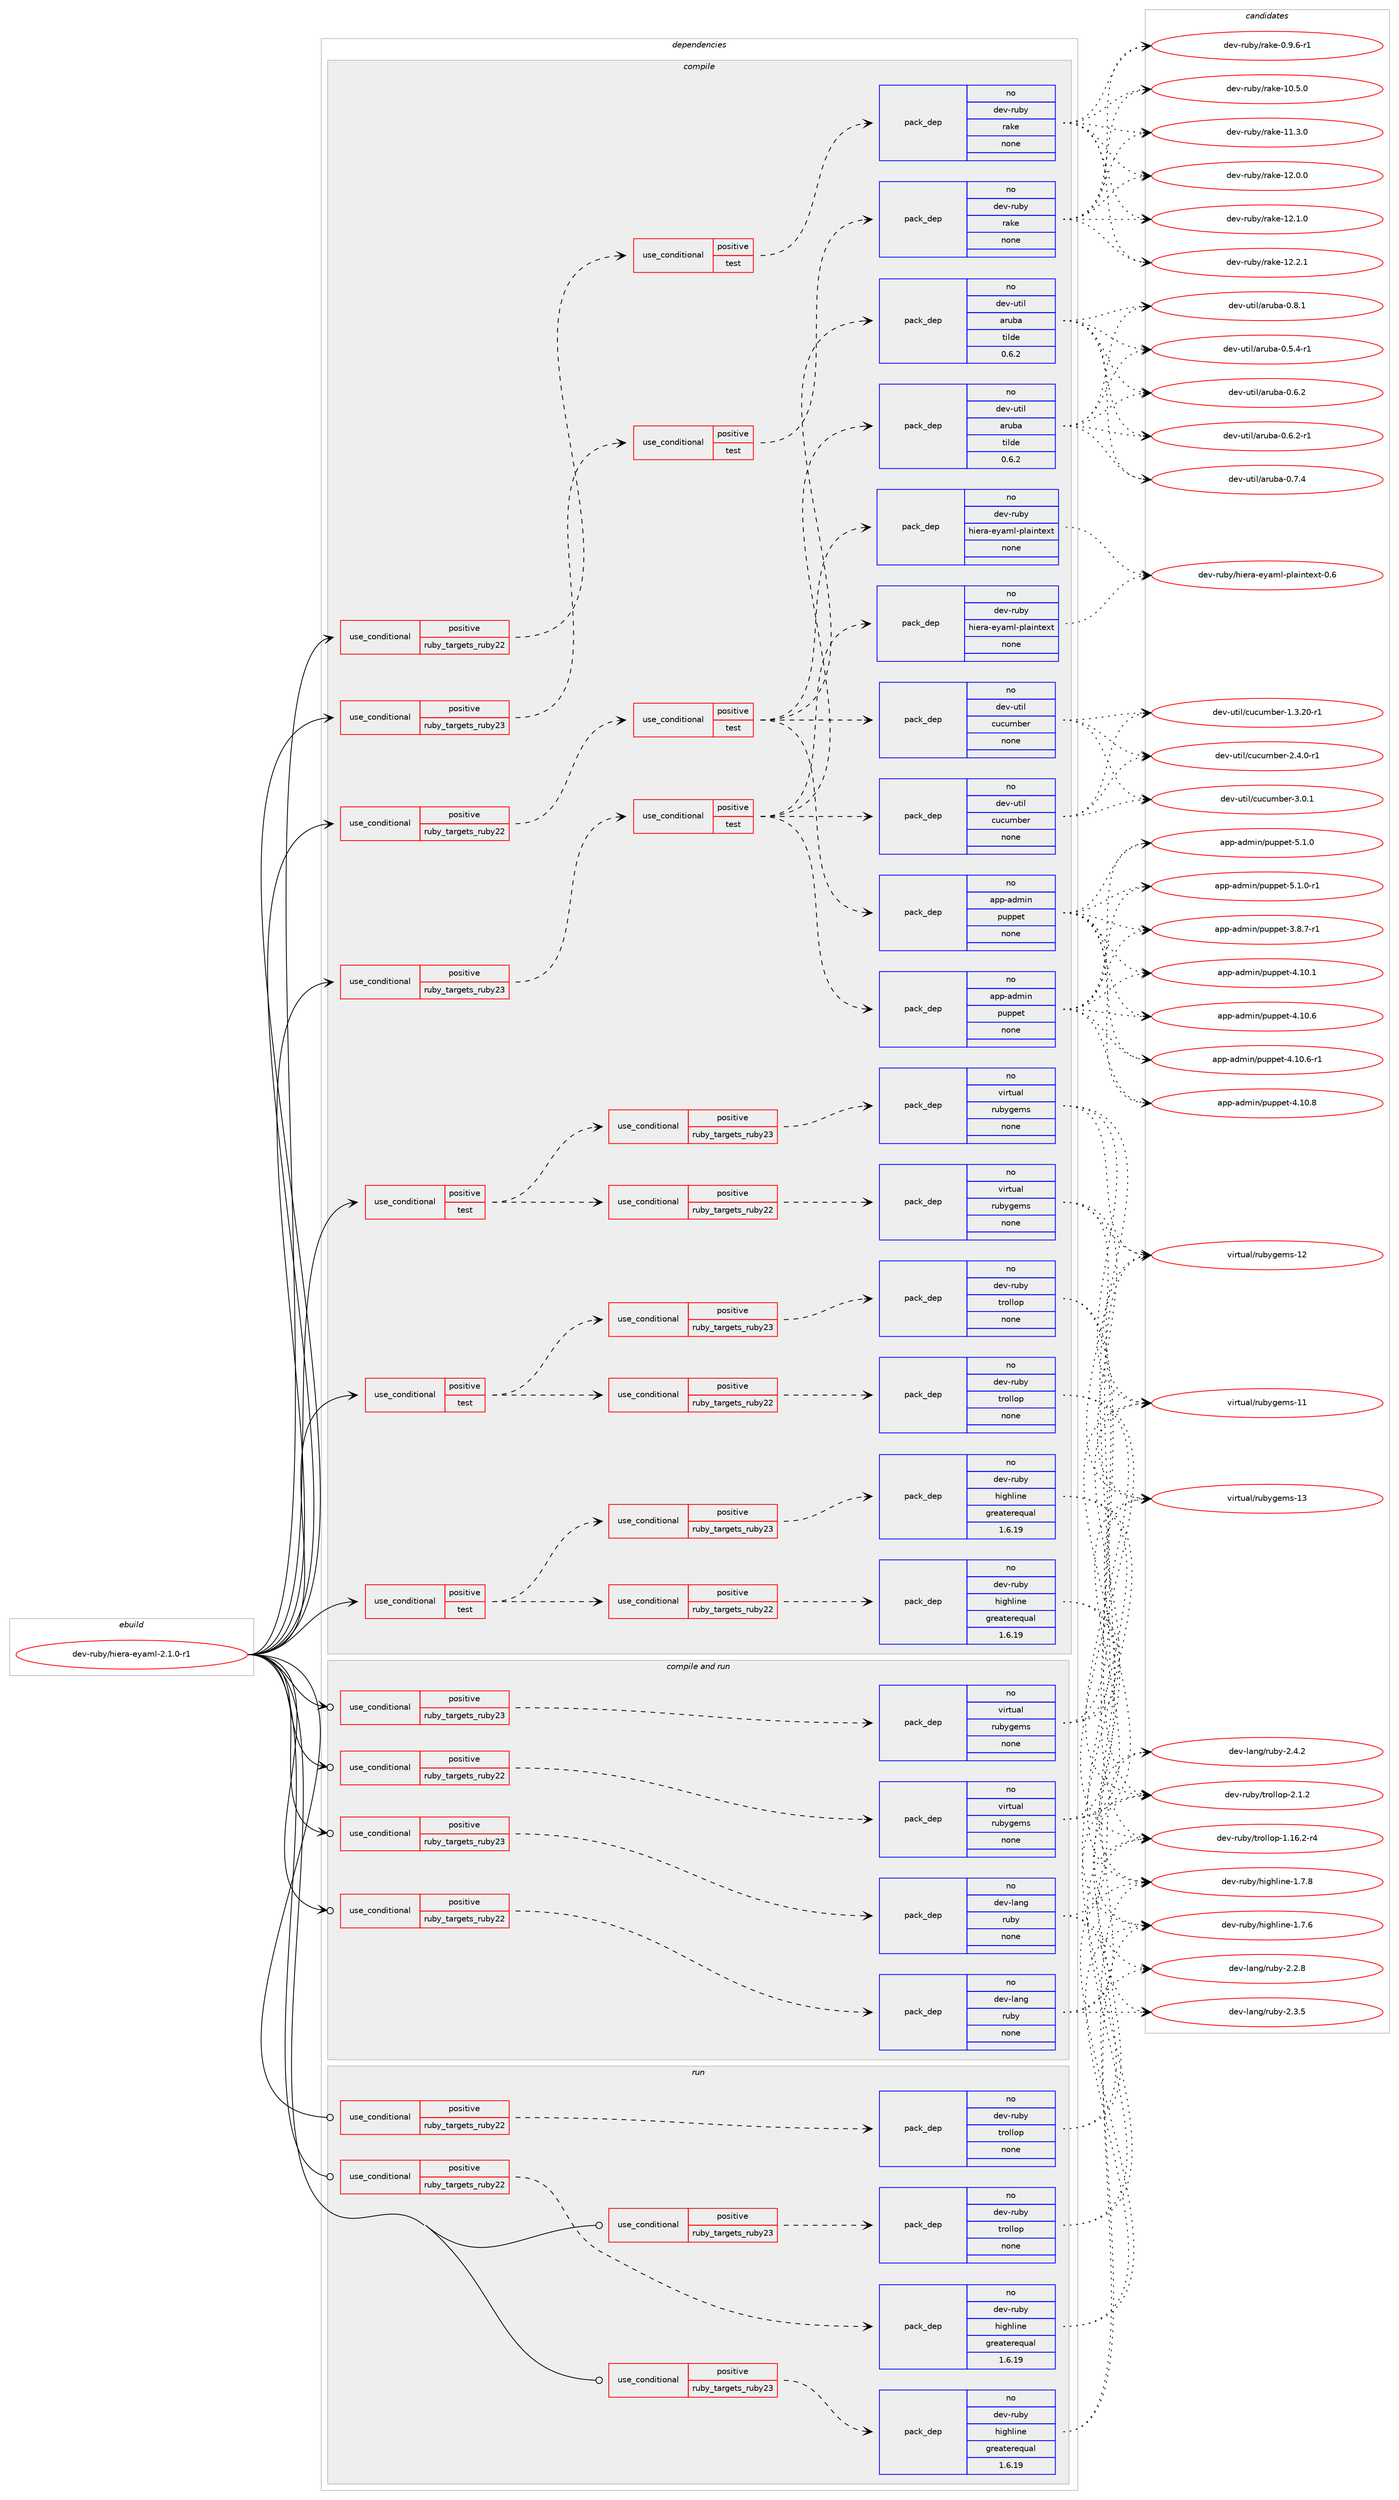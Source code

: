 digraph prolog {

# *************
# Graph options
# *************

newrank=true;
concentrate=true;
compound=true;
graph [rankdir=LR,fontname=Helvetica,fontsize=10,ranksep=1.5];#, ranksep=2.5, nodesep=0.2];
edge  [arrowhead=vee];
node  [fontname=Helvetica,fontsize=10];

# **********
# The ebuild
# **********

subgraph cluster_leftcol {
color=gray;
rank=same;
label=<<i>ebuild</i>>;
id [label="dev-ruby/hiera-eyaml-2.1.0-r1", color=red, width=4, href="../dev-ruby/hiera-eyaml-2.1.0-r1.svg"];
}

# ****************
# The dependencies
# ****************

subgraph cluster_midcol {
color=gray;
label=<<i>dependencies</i>>;
subgraph cluster_compile {
fillcolor="#eeeeee";
style=filled;
label=<<i>compile</i>>;
subgraph cond58581 {
dependency241666 [label=<<TABLE BORDER="0" CELLBORDER="1" CELLSPACING="0" CELLPADDING="4"><TR><TD ROWSPAN="3" CELLPADDING="10">use_conditional</TD></TR><TR><TD>positive</TD></TR><TR><TD>ruby_targets_ruby22</TD></TR></TABLE>>, shape=none, color=red];
subgraph cond58582 {
dependency241667 [label=<<TABLE BORDER="0" CELLBORDER="1" CELLSPACING="0" CELLPADDING="4"><TR><TD ROWSPAN="3" CELLPADDING="10">use_conditional</TD></TR><TR><TD>positive</TD></TR><TR><TD>test</TD></TR></TABLE>>, shape=none, color=red];
subgraph pack179008 {
dependency241668 [label=<<TABLE BORDER="0" CELLBORDER="1" CELLSPACING="0" CELLPADDING="4" WIDTH="220"><TR><TD ROWSPAN="6" CELLPADDING="30">pack_dep</TD></TR><TR><TD WIDTH="110">no</TD></TR><TR><TD>dev-ruby</TD></TR><TR><TD>rake</TD></TR><TR><TD>none</TD></TR><TR><TD></TD></TR></TABLE>>, shape=none, color=blue];
}
dependency241667:e -> dependency241668:w [weight=20,style="dashed",arrowhead="vee"];
}
dependency241666:e -> dependency241667:w [weight=20,style="dashed",arrowhead="vee"];
}
id:e -> dependency241666:w [weight=20,style="solid",arrowhead="vee"];
subgraph cond58583 {
dependency241669 [label=<<TABLE BORDER="0" CELLBORDER="1" CELLSPACING="0" CELLPADDING="4"><TR><TD ROWSPAN="3" CELLPADDING="10">use_conditional</TD></TR><TR><TD>positive</TD></TR><TR><TD>ruby_targets_ruby22</TD></TR></TABLE>>, shape=none, color=red];
subgraph cond58584 {
dependency241670 [label=<<TABLE BORDER="0" CELLBORDER="1" CELLSPACING="0" CELLPADDING="4"><TR><TD ROWSPAN="3" CELLPADDING="10">use_conditional</TD></TR><TR><TD>positive</TD></TR><TR><TD>test</TD></TR></TABLE>>, shape=none, color=red];
subgraph pack179009 {
dependency241671 [label=<<TABLE BORDER="0" CELLBORDER="1" CELLSPACING="0" CELLPADDING="4" WIDTH="220"><TR><TD ROWSPAN="6" CELLPADDING="30">pack_dep</TD></TR><TR><TD WIDTH="110">no</TD></TR><TR><TD>dev-util</TD></TR><TR><TD>cucumber</TD></TR><TR><TD>none</TD></TR><TR><TD></TD></TR></TABLE>>, shape=none, color=blue];
}
dependency241670:e -> dependency241671:w [weight=20,style="dashed",arrowhead="vee"];
subgraph pack179010 {
dependency241672 [label=<<TABLE BORDER="0" CELLBORDER="1" CELLSPACING="0" CELLPADDING="4" WIDTH="220"><TR><TD ROWSPAN="6" CELLPADDING="30">pack_dep</TD></TR><TR><TD WIDTH="110">no</TD></TR><TR><TD>dev-util</TD></TR><TR><TD>aruba</TD></TR><TR><TD>tilde</TD></TR><TR><TD>0.6.2</TD></TR></TABLE>>, shape=none, color=blue];
}
dependency241670:e -> dependency241672:w [weight=20,style="dashed",arrowhead="vee"];
subgraph pack179011 {
dependency241673 [label=<<TABLE BORDER="0" CELLBORDER="1" CELLSPACING="0" CELLPADDING="4" WIDTH="220"><TR><TD ROWSPAN="6" CELLPADDING="30">pack_dep</TD></TR><TR><TD WIDTH="110">no</TD></TR><TR><TD>app-admin</TD></TR><TR><TD>puppet</TD></TR><TR><TD>none</TD></TR><TR><TD></TD></TR></TABLE>>, shape=none, color=blue];
}
dependency241670:e -> dependency241673:w [weight=20,style="dashed",arrowhead="vee"];
subgraph pack179012 {
dependency241674 [label=<<TABLE BORDER="0" CELLBORDER="1" CELLSPACING="0" CELLPADDING="4" WIDTH="220"><TR><TD ROWSPAN="6" CELLPADDING="30">pack_dep</TD></TR><TR><TD WIDTH="110">no</TD></TR><TR><TD>dev-ruby</TD></TR><TR><TD>hiera-eyaml-plaintext</TD></TR><TR><TD>none</TD></TR><TR><TD></TD></TR></TABLE>>, shape=none, color=blue];
}
dependency241670:e -> dependency241674:w [weight=20,style="dashed",arrowhead="vee"];
}
dependency241669:e -> dependency241670:w [weight=20,style="dashed",arrowhead="vee"];
}
id:e -> dependency241669:w [weight=20,style="solid",arrowhead="vee"];
subgraph cond58585 {
dependency241675 [label=<<TABLE BORDER="0" CELLBORDER="1" CELLSPACING="0" CELLPADDING="4"><TR><TD ROWSPAN="3" CELLPADDING="10">use_conditional</TD></TR><TR><TD>positive</TD></TR><TR><TD>ruby_targets_ruby23</TD></TR></TABLE>>, shape=none, color=red];
subgraph cond58586 {
dependency241676 [label=<<TABLE BORDER="0" CELLBORDER="1" CELLSPACING="0" CELLPADDING="4"><TR><TD ROWSPAN="3" CELLPADDING="10">use_conditional</TD></TR><TR><TD>positive</TD></TR><TR><TD>test</TD></TR></TABLE>>, shape=none, color=red];
subgraph pack179013 {
dependency241677 [label=<<TABLE BORDER="0" CELLBORDER="1" CELLSPACING="0" CELLPADDING="4" WIDTH="220"><TR><TD ROWSPAN="6" CELLPADDING="30">pack_dep</TD></TR><TR><TD WIDTH="110">no</TD></TR><TR><TD>dev-ruby</TD></TR><TR><TD>rake</TD></TR><TR><TD>none</TD></TR><TR><TD></TD></TR></TABLE>>, shape=none, color=blue];
}
dependency241676:e -> dependency241677:w [weight=20,style="dashed",arrowhead="vee"];
}
dependency241675:e -> dependency241676:w [weight=20,style="dashed",arrowhead="vee"];
}
id:e -> dependency241675:w [weight=20,style="solid",arrowhead="vee"];
subgraph cond58587 {
dependency241678 [label=<<TABLE BORDER="0" CELLBORDER="1" CELLSPACING="0" CELLPADDING="4"><TR><TD ROWSPAN="3" CELLPADDING="10">use_conditional</TD></TR><TR><TD>positive</TD></TR><TR><TD>ruby_targets_ruby23</TD></TR></TABLE>>, shape=none, color=red];
subgraph cond58588 {
dependency241679 [label=<<TABLE BORDER="0" CELLBORDER="1" CELLSPACING="0" CELLPADDING="4"><TR><TD ROWSPAN="3" CELLPADDING="10">use_conditional</TD></TR><TR><TD>positive</TD></TR><TR><TD>test</TD></TR></TABLE>>, shape=none, color=red];
subgraph pack179014 {
dependency241680 [label=<<TABLE BORDER="0" CELLBORDER="1" CELLSPACING="0" CELLPADDING="4" WIDTH="220"><TR><TD ROWSPAN="6" CELLPADDING="30">pack_dep</TD></TR><TR><TD WIDTH="110">no</TD></TR><TR><TD>dev-util</TD></TR><TR><TD>cucumber</TD></TR><TR><TD>none</TD></TR><TR><TD></TD></TR></TABLE>>, shape=none, color=blue];
}
dependency241679:e -> dependency241680:w [weight=20,style="dashed",arrowhead="vee"];
subgraph pack179015 {
dependency241681 [label=<<TABLE BORDER="0" CELLBORDER="1" CELLSPACING="0" CELLPADDING="4" WIDTH="220"><TR><TD ROWSPAN="6" CELLPADDING="30">pack_dep</TD></TR><TR><TD WIDTH="110">no</TD></TR><TR><TD>dev-util</TD></TR><TR><TD>aruba</TD></TR><TR><TD>tilde</TD></TR><TR><TD>0.6.2</TD></TR></TABLE>>, shape=none, color=blue];
}
dependency241679:e -> dependency241681:w [weight=20,style="dashed",arrowhead="vee"];
subgraph pack179016 {
dependency241682 [label=<<TABLE BORDER="0" CELLBORDER="1" CELLSPACING="0" CELLPADDING="4" WIDTH="220"><TR><TD ROWSPAN="6" CELLPADDING="30">pack_dep</TD></TR><TR><TD WIDTH="110">no</TD></TR><TR><TD>app-admin</TD></TR><TR><TD>puppet</TD></TR><TR><TD>none</TD></TR><TR><TD></TD></TR></TABLE>>, shape=none, color=blue];
}
dependency241679:e -> dependency241682:w [weight=20,style="dashed",arrowhead="vee"];
subgraph pack179017 {
dependency241683 [label=<<TABLE BORDER="0" CELLBORDER="1" CELLSPACING="0" CELLPADDING="4" WIDTH="220"><TR><TD ROWSPAN="6" CELLPADDING="30">pack_dep</TD></TR><TR><TD WIDTH="110">no</TD></TR><TR><TD>dev-ruby</TD></TR><TR><TD>hiera-eyaml-plaintext</TD></TR><TR><TD>none</TD></TR><TR><TD></TD></TR></TABLE>>, shape=none, color=blue];
}
dependency241679:e -> dependency241683:w [weight=20,style="dashed",arrowhead="vee"];
}
dependency241678:e -> dependency241679:w [weight=20,style="dashed",arrowhead="vee"];
}
id:e -> dependency241678:w [weight=20,style="solid",arrowhead="vee"];
subgraph cond58589 {
dependency241684 [label=<<TABLE BORDER="0" CELLBORDER="1" CELLSPACING="0" CELLPADDING="4"><TR><TD ROWSPAN="3" CELLPADDING="10">use_conditional</TD></TR><TR><TD>positive</TD></TR><TR><TD>test</TD></TR></TABLE>>, shape=none, color=red];
subgraph cond58590 {
dependency241685 [label=<<TABLE BORDER="0" CELLBORDER="1" CELLSPACING="0" CELLPADDING="4"><TR><TD ROWSPAN="3" CELLPADDING="10">use_conditional</TD></TR><TR><TD>positive</TD></TR><TR><TD>ruby_targets_ruby22</TD></TR></TABLE>>, shape=none, color=red];
subgraph pack179018 {
dependency241686 [label=<<TABLE BORDER="0" CELLBORDER="1" CELLSPACING="0" CELLPADDING="4" WIDTH="220"><TR><TD ROWSPAN="6" CELLPADDING="30">pack_dep</TD></TR><TR><TD WIDTH="110">no</TD></TR><TR><TD>dev-ruby</TD></TR><TR><TD>highline</TD></TR><TR><TD>greaterequal</TD></TR><TR><TD>1.6.19</TD></TR></TABLE>>, shape=none, color=blue];
}
dependency241685:e -> dependency241686:w [weight=20,style="dashed",arrowhead="vee"];
}
dependency241684:e -> dependency241685:w [weight=20,style="dashed",arrowhead="vee"];
subgraph cond58591 {
dependency241687 [label=<<TABLE BORDER="0" CELLBORDER="1" CELLSPACING="0" CELLPADDING="4"><TR><TD ROWSPAN="3" CELLPADDING="10">use_conditional</TD></TR><TR><TD>positive</TD></TR><TR><TD>ruby_targets_ruby23</TD></TR></TABLE>>, shape=none, color=red];
subgraph pack179019 {
dependency241688 [label=<<TABLE BORDER="0" CELLBORDER="1" CELLSPACING="0" CELLPADDING="4" WIDTH="220"><TR><TD ROWSPAN="6" CELLPADDING="30">pack_dep</TD></TR><TR><TD WIDTH="110">no</TD></TR><TR><TD>dev-ruby</TD></TR><TR><TD>highline</TD></TR><TR><TD>greaterequal</TD></TR><TR><TD>1.6.19</TD></TR></TABLE>>, shape=none, color=blue];
}
dependency241687:e -> dependency241688:w [weight=20,style="dashed",arrowhead="vee"];
}
dependency241684:e -> dependency241687:w [weight=20,style="dashed",arrowhead="vee"];
}
id:e -> dependency241684:w [weight=20,style="solid",arrowhead="vee"];
subgraph cond58592 {
dependency241689 [label=<<TABLE BORDER="0" CELLBORDER="1" CELLSPACING="0" CELLPADDING="4"><TR><TD ROWSPAN="3" CELLPADDING="10">use_conditional</TD></TR><TR><TD>positive</TD></TR><TR><TD>test</TD></TR></TABLE>>, shape=none, color=red];
subgraph cond58593 {
dependency241690 [label=<<TABLE BORDER="0" CELLBORDER="1" CELLSPACING="0" CELLPADDING="4"><TR><TD ROWSPAN="3" CELLPADDING="10">use_conditional</TD></TR><TR><TD>positive</TD></TR><TR><TD>ruby_targets_ruby22</TD></TR></TABLE>>, shape=none, color=red];
subgraph pack179020 {
dependency241691 [label=<<TABLE BORDER="0" CELLBORDER="1" CELLSPACING="0" CELLPADDING="4" WIDTH="220"><TR><TD ROWSPAN="6" CELLPADDING="30">pack_dep</TD></TR><TR><TD WIDTH="110">no</TD></TR><TR><TD>dev-ruby</TD></TR><TR><TD>trollop</TD></TR><TR><TD>none</TD></TR><TR><TD></TD></TR></TABLE>>, shape=none, color=blue];
}
dependency241690:e -> dependency241691:w [weight=20,style="dashed",arrowhead="vee"];
}
dependency241689:e -> dependency241690:w [weight=20,style="dashed",arrowhead="vee"];
subgraph cond58594 {
dependency241692 [label=<<TABLE BORDER="0" CELLBORDER="1" CELLSPACING="0" CELLPADDING="4"><TR><TD ROWSPAN="3" CELLPADDING="10">use_conditional</TD></TR><TR><TD>positive</TD></TR><TR><TD>ruby_targets_ruby23</TD></TR></TABLE>>, shape=none, color=red];
subgraph pack179021 {
dependency241693 [label=<<TABLE BORDER="0" CELLBORDER="1" CELLSPACING="0" CELLPADDING="4" WIDTH="220"><TR><TD ROWSPAN="6" CELLPADDING="30">pack_dep</TD></TR><TR><TD WIDTH="110">no</TD></TR><TR><TD>dev-ruby</TD></TR><TR><TD>trollop</TD></TR><TR><TD>none</TD></TR><TR><TD></TD></TR></TABLE>>, shape=none, color=blue];
}
dependency241692:e -> dependency241693:w [weight=20,style="dashed",arrowhead="vee"];
}
dependency241689:e -> dependency241692:w [weight=20,style="dashed",arrowhead="vee"];
}
id:e -> dependency241689:w [weight=20,style="solid",arrowhead="vee"];
subgraph cond58595 {
dependency241694 [label=<<TABLE BORDER="0" CELLBORDER="1" CELLSPACING="0" CELLPADDING="4"><TR><TD ROWSPAN="3" CELLPADDING="10">use_conditional</TD></TR><TR><TD>positive</TD></TR><TR><TD>test</TD></TR></TABLE>>, shape=none, color=red];
subgraph cond58596 {
dependency241695 [label=<<TABLE BORDER="0" CELLBORDER="1" CELLSPACING="0" CELLPADDING="4"><TR><TD ROWSPAN="3" CELLPADDING="10">use_conditional</TD></TR><TR><TD>positive</TD></TR><TR><TD>ruby_targets_ruby22</TD></TR></TABLE>>, shape=none, color=red];
subgraph pack179022 {
dependency241696 [label=<<TABLE BORDER="0" CELLBORDER="1" CELLSPACING="0" CELLPADDING="4" WIDTH="220"><TR><TD ROWSPAN="6" CELLPADDING="30">pack_dep</TD></TR><TR><TD WIDTH="110">no</TD></TR><TR><TD>virtual</TD></TR><TR><TD>rubygems</TD></TR><TR><TD>none</TD></TR><TR><TD></TD></TR></TABLE>>, shape=none, color=blue];
}
dependency241695:e -> dependency241696:w [weight=20,style="dashed",arrowhead="vee"];
}
dependency241694:e -> dependency241695:w [weight=20,style="dashed",arrowhead="vee"];
subgraph cond58597 {
dependency241697 [label=<<TABLE BORDER="0" CELLBORDER="1" CELLSPACING="0" CELLPADDING="4"><TR><TD ROWSPAN="3" CELLPADDING="10">use_conditional</TD></TR><TR><TD>positive</TD></TR><TR><TD>ruby_targets_ruby23</TD></TR></TABLE>>, shape=none, color=red];
subgraph pack179023 {
dependency241698 [label=<<TABLE BORDER="0" CELLBORDER="1" CELLSPACING="0" CELLPADDING="4" WIDTH="220"><TR><TD ROWSPAN="6" CELLPADDING="30">pack_dep</TD></TR><TR><TD WIDTH="110">no</TD></TR><TR><TD>virtual</TD></TR><TR><TD>rubygems</TD></TR><TR><TD>none</TD></TR><TR><TD></TD></TR></TABLE>>, shape=none, color=blue];
}
dependency241697:e -> dependency241698:w [weight=20,style="dashed",arrowhead="vee"];
}
dependency241694:e -> dependency241697:w [weight=20,style="dashed",arrowhead="vee"];
}
id:e -> dependency241694:w [weight=20,style="solid",arrowhead="vee"];
}
subgraph cluster_compileandrun {
fillcolor="#eeeeee";
style=filled;
label=<<i>compile and run</i>>;
subgraph cond58598 {
dependency241699 [label=<<TABLE BORDER="0" CELLBORDER="1" CELLSPACING="0" CELLPADDING="4"><TR><TD ROWSPAN="3" CELLPADDING="10">use_conditional</TD></TR><TR><TD>positive</TD></TR><TR><TD>ruby_targets_ruby22</TD></TR></TABLE>>, shape=none, color=red];
subgraph pack179024 {
dependency241700 [label=<<TABLE BORDER="0" CELLBORDER="1" CELLSPACING="0" CELLPADDING="4" WIDTH="220"><TR><TD ROWSPAN="6" CELLPADDING="30">pack_dep</TD></TR><TR><TD WIDTH="110">no</TD></TR><TR><TD>dev-lang</TD></TR><TR><TD>ruby</TD></TR><TR><TD>none</TD></TR><TR><TD></TD></TR></TABLE>>, shape=none, color=blue];
}
dependency241699:e -> dependency241700:w [weight=20,style="dashed",arrowhead="vee"];
}
id:e -> dependency241699:w [weight=20,style="solid",arrowhead="odotvee"];
subgraph cond58599 {
dependency241701 [label=<<TABLE BORDER="0" CELLBORDER="1" CELLSPACING="0" CELLPADDING="4"><TR><TD ROWSPAN="3" CELLPADDING="10">use_conditional</TD></TR><TR><TD>positive</TD></TR><TR><TD>ruby_targets_ruby22</TD></TR></TABLE>>, shape=none, color=red];
subgraph pack179025 {
dependency241702 [label=<<TABLE BORDER="0" CELLBORDER="1" CELLSPACING="0" CELLPADDING="4" WIDTH="220"><TR><TD ROWSPAN="6" CELLPADDING="30">pack_dep</TD></TR><TR><TD WIDTH="110">no</TD></TR><TR><TD>virtual</TD></TR><TR><TD>rubygems</TD></TR><TR><TD>none</TD></TR><TR><TD></TD></TR></TABLE>>, shape=none, color=blue];
}
dependency241701:e -> dependency241702:w [weight=20,style="dashed",arrowhead="vee"];
}
id:e -> dependency241701:w [weight=20,style="solid",arrowhead="odotvee"];
subgraph cond58600 {
dependency241703 [label=<<TABLE BORDER="0" CELLBORDER="1" CELLSPACING="0" CELLPADDING="4"><TR><TD ROWSPAN="3" CELLPADDING="10">use_conditional</TD></TR><TR><TD>positive</TD></TR><TR><TD>ruby_targets_ruby23</TD></TR></TABLE>>, shape=none, color=red];
subgraph pack179026 {
dependency241704 [label=<<TABLE BORDER="0" CELLBORDER="1" CELLSPACING="0" CELLPADDING="4" WIDTH="220"><TR><TD ROWSPAN="6" CELLPADDING="30">pack_dep</TD></TR><TR><TD WIDTH="110">no</TD></TR><TR><TD>dev-lang</TD></TR><TR><TD>ruby</TD></TR><TR><TD>none</TD></TR><TR><TD></TD></TR></TABLE>>, shape=none, color=blue];
}
dependency241703:e -> dependency241704:w [weight=20,style="dashed",arrowhead="vee"];
}
id:e -> dependency241703:w [weight=20,style="solid",arrowhead="odotvee"];
subgraph cond58601 {
dependency241705 [label=<<TABLE BORDER="0" CELLBORDER="1" CELLSPACING="0" CELLPADDING="4"><TR><TD ROWSPAN="3" CELLPADDING="10">use_conditional</TD></TR><TR><TD>positive</TD></TR><TR><TD>ruby_targets_ruby23</TD></TR></TABLE>>, shape=none, color=red];
subgraph pack179027 {
dependency241706 [label=<<TABLE BORDER="0" CELLBORDER="1" CELLSPACING="0" CELLPADDING="4" WIDTH="220"><TR><TD ROWSPAN="6" CELLPADDING="30">pack_dep</TD></TR><TR><TD WIDTH="110">no</TD></TR><TR><TD>virtual</TD></TR><TR><TD>rubygems</TD></TR><TR><TD>none</TD></TR><TR><TD></TD></TR></TABLE>>, shape=none, color=blue];
}
dependency241705:e -> dependency241706:w [weight=20,style="dashed",arrowhead="vee"];
}
id:e -> dependency241705:w [weight=20,style="solid",arrowhead="odotvee"];
}
subgraph cluster_run {
fillcolor="#eeeeee";
style=filled;
label=<<i>run</i>>;
subgraph cond58602 {
dependency241707 [label=<<TABLE BORDER="0" CELLBORDER="1" CELLSPACING="0" CELLPADDING="4"><TR><TD ROWSPAN="3" CELLPADDING="10">use_conditional</TD></TR><TR><TD>positive</TD></TR><TR><TD>ruby_targets_ruby22</TD></TR></TABLE>>, shape=none, color=red];
subgraph pack179028 {
dependency241708 [label=<<TABLE BORDER="0" CELLBORDER="1" CELLSPACING="0" CELLPADDING="4" WIDTH="220"><TR><TD ROWSPAN="6" CELLPADDING="30">pack_dep</TD></TR><TR><TD WIDTH="110">no</TD></TR><TR><TD>dev-ruby</TD></TR><TR><TD>highline</TD></TR><TR><TD>greaterequal</TD></TR><TR><TD>1.6.19</TD></TR></TABLE>>, shape=none, color=blue];
}
dependency241707:e -> dependency241708:w [weight=20,style="dashed",arrowhead="vee"];
}
id:e -> dependency241707:w [weight=20,style="solid",arrowhead="odot"];
subgraph cond58603 {
dependency241709 [label=<<TABLE BORDER="0" CELLBORDER="1" CELLSPACING="0" CELLPADDING="4"><TR><TD ROWSPAN="3" CELLPADDING="10">use_conditional</TD></TR><TR><TD>positive</TD></TR><TR><TD>ruby_targets_ruby22</TD></TR></TABLE>>, shape=none, color=red];
subgraph pack179029 {
dependency241710 [label=<<TABLE BORDER="0" CELLBORDER="1" CELLSPACING="0" CELLPADDING="4" WIDTH="220"><TR><TD ROWSPAN="6" CELLPADDING="30">pack_dep</TD></TR><TR><TD WIDTH="110">no</TD></TR><TR><TD>dev-ruby</TD></TR><TR><TD>trollop</TD></TR><TR><TD>none</TD></TR><TR><TD></TD></TR></TABLE>>, shape=none, color=blue];
}
dependency241709:e -> dependency241710:w [weight=20,style="dashed",arrowhead="vee"];
}
id:e -> dependency241709:w [weight=20,style="solid",arrowhead="odot"];
subgraph cond58604 {
dependency241711 [label=<<TABLE BORDER="0" CELLBORDER="1" CELLSPACING="0" CELLPADDING="4"><TR><TD ROWSPAN="3" CELLPADDING="10">use_conditional</TD></TR><TR><TD>positive</TD></TR><TR><TD>ruby_targets_ruby23</TD></TR></TABLE>>, shape=none, color=red];
subgraph pack179030 {
dependency241712 [label=<<TABLE BORDER="0" CELLBORDER="1" CELLSPACING="0" CELLPADDING="4" WIDTH="220"><TR><TD ROWSPAN="6" CELLPADDING="30">pack_dep</TD></TR><TR><TD WIDTH="110">no</TD></TR><TR><TD>dev-ruby</TD></TR><TR><TD>highline</TD></TR><TR><TD>greaterequal</TD></TR><TR><TD>1.6.19</TD></TR></TABLE>>, shape=none, color=blue];
}
dependency241711:e -> dependency241712:w [weight=20,style="dashed",arrowhead="vee"];
}
id:e -> dependency241711:w [weight=20,style="solid",arrowhead="odot"];
subgraph cond58605 {
dependency241713 [label=<<TABLE BORDER="0" CELLBORDER="1" CELLSPACING="0" CELLPADDING="4"><TR><TD ROWSPAN="3" CELLPADDING="10">use_conditional</TD></TR><TR><TD>positive</TD></TR><TR><TD>ruby_targets_ruby23</TD></TR></TABLE>>, shape=none, color=red];
subgraph pack179031 {
dependency241714 [label=<<TABLE BORDER="0" CELLBORDER="1" CELLSPACING="0" CELLPADDING="4" WIDTH="220"><TR><TD ROWSPAN="6" CELLPADDING="30">pack_dep</TD></TR><TR><TD WIDTH="110">no</TD></TR><TR><TD>dev-ruby</TD></TR><TR><TD>trollop</TD></TR><TR><TD>none</TD></TR><TR><TD></TD></TR></TABLE>>, shape=none, color=blue];
}
dependency241713:e -> dependency241714:w [weight=20,style="dashed",arrowhead="vee"];
}
id:e -> dependency241713:w [weight=20,style="solid",arrowhead="odot"];
}
}

# **************
# The candidates
# **************

subgraph cluster_choices {
rank=same;
color=gray;
label=<<i>candidates</i>>;

subgraph choice179008 {
color=black;
nodesep=1;
choice100101118451141179812147114971071014548465746544511449 [label="dev-ruby/rake-0.9.6-r1", color=red, width=4,href="../dev-ruby/rake-0.9.6-r1.svg"];
choice1001011184511411798121471149710710145494846534648 [label="dev-ruby/rake-10.5.0", color=red, width=4,href="../dev-ruby/rake-10.5.0.svg"];
choice1001011184511411798121471149710710145494946514648 [label="dev-ruby/rake-11.3.0", color=red, width=4,href="../dev-ruby/rake-11.3.0.svg"];
choice1001011184511411798121471149710710145495046484648 [label="dev-ruby/rake-12.0.0", color=red, width=4,href="../dev-ruby/rake-12.0.0.svg"];
choice1001011184511411798121471149710710145495046494648 [label="dev-ruby/rake-12.1.0", color=red, width=4,href="../dev-ruby/rake-12.1.0.svg"];
choice1001011184511411798121471149710710145495046504649 [label="dev-ruby/rake-12.2.1", color=red, width=4,href="../dev-ruby/rake-12.2.1.svg"];
dependency241668:e -> choice100101118451141179812147114971071014548465746544511449:w [style=dotted,weight="100"];
dependency241668:e -> choice1001011184511411798121471149710710145494846534648:w [style=dotted,weight="100"];
dependency241668:e -> choice1001011184511411798121471149710710145494946514648:w [style=dotted,weight="100"];
dependency241668:e -> choice1001011184511411798121471149710710145495046484648:w [style=dotted,weight="100"];
dependency241668:e -> choice1001011184511411798121471149710710145495046494648:w [style=dotted,weight="100"];
dependency241668:e -> choice1001011184511411798121471149710710145495046504649:w [style=dotted,weight="100"];
}
subgraph choice179009 {
color=black;
nodesep=1;
choice1001011184511711610510847991179911710998101114454946514650484511449 [label="dev-util/cucumber-1.3.20-r1", color=red, width=4,href="../dev-util/cucumber-1.3.20-r1.svg"];
choice10010111845117116105108479911799117109981011144550465246484511449 [label="dev-util/cucumber-2.4.0-r1", color=red, width=4,href="../dev-util/cucumber-2.4.0-r1.svg"];
choice1001011184511711610510847991179911710998101114455146484649 [label="dev-util/cucumber-3.0.1", color=red, width=4,href="../dev-util/cucumber-3.0.1.svg"];
dependency241671:e -> choice1001011184511711610510847991179911710998101114454946514650484511449:w [style=dotted,weight="100"];
dependency241671:e -> choice10010111845117116105108479911799117109981011144550465246484511449:w [style=dotted,weight="100"];
dependency241671:e -> choice1001011184511711610510847991179911710998101114455146484649:w [style=dotted,weight="100"];
}
subgraph choice179010 {
color=black;
nodesep=1;
choice10010111845117116105108479711411798974548465346524511449 [label="dev-util/aruba-0.5.4-r1", color=red, width=4,href="../dev-util/aruba-0.5.4-r1.svg"];
choice1001011184511711610510847971141179897454846544650 [label="dev-util/aruba-0.6.2", color=red, width=4,href="../dev-util/aruba-0.6.2.svg"];
choice10010111845117116105108479711411798974548465446504511449 [label="dev-util/aruba-0.6.2-r1", color=red, width=4,href="../dev-util/aruba-0.6.2-r1.svg"];
choice1001011184511711610510847971141179897454846554652 [label="dev-util/aruba-0.7.4", color=red, width=4,href="../dev-util/aruba-0.7.4.svg"];
choice1001011184511711610510847971141179897454846564649 [label="dev-util/aruba-0.8.1", color=red, width=4,href="../dev-util/aruba-0.8.1.svg"];
dependency241672:e -> choice10010111845117116105108479711411798974548465346524511449:w [style=dotted,weight="100"];
dependency241672:e -> choice1001011184511711610510847971141179897454846544650:w [style=dotted,weight="100"];
dependency241672:e -> choice10010111845117116105108479711411798974548465446504511449:w [style=dotted,weight="100"];
dependency241672:e -> choice1001011184511711610510847971141179897454846554652:w [style=dotted,weight="100"];
dependency241672:e -> choice1001011184511711610510847971141179897454846564649:w [style=dotted,weight="100"];
}
subgraph choice179011 {
color=black;
nodesep=1;
choice971121124597100109105110471121171121121011164551465646554511449 [label="app-admin/puppet-3.8.7-r1", color=red, width=4,href="../app-admin/puppet-3.8.7-r1.svg"];
choice9711211245971001091051104711211711211210111645524649484649 [label="app-admin/puppet-4.10.1", color=red, width=4,href="../app-admin/puppet-4.10.1.svg"];
choice9711211245971001091051104711211711211210111645524649484654 [label="app-admin/puppet-4.10.6", color=red, width=4,href="../app-admin/puppet-4.10.6.svg"];
choice97112112459710010910511047112117112112101116455246494846544511449 [label="app-admin/puppet-4.10.6-r1", color=red, width=4,href="../app-admin/puppet-4.10.6-r1.svg"];
choice9711211245971001091051104711211711211210111645524649484656 [label="app-admin/puppet-4.10.8", color=red, width=4,href="../app-admin/puppet-4.10.8.svg"];
choice97112112459710010910511047112117112112101116455346494648 [label="app-admin/puppet-5.1.0", color=red, width=4,href="../app-admin/puppet-5.1.0.svg"];
choice971121124597100109105110471121171121121011164553464946484511449 [label="app-admin/puppet-5.1.0-r1", color=red, width=4,href="../app-admin/puppet-5.1.0-r1.svg"];
dependency241673:e -> choice971121124597100109105110471121171121121011164551465646554511449:w [style=dotted,weight="100"];
dependency241673:e -> choice9711211245971001091051104711211711211210111645524649484649:w [style=dotted,weight="100"];
dependency241673:e -> choice9711211245971001091051104711211711211210111645524649484654:w [style=dotted,weight="100"];
dependency241673:e -> choice97112112459710010910511047112117112112101116455246494846544511449:w [style=dotted,weight="100"];
dependency241673:e -> choice9711211245971001091051104711211711211210111645524649484656:w [style=dotted,weight="100"];
dependency241673:e -> choice97112112459710010910511047112117112112101116455346494648:w [style=dotted,weight="100"];
dependency241673:e -> choice971121124597100109105110471121171121121011164553464946484511449:w [style=dotted,weight="100"];
}
subgraph choice179012 {
color=black;
nodesep=1;
choice100101118451141179812147104105101114974510112197109108451121089710511011610112011645484654 [label="dev-ruby/hiera-eyaml-plaintext-0.6", color=red, width=4,href="../dev-ruby/hiera-eyaml-plaintext-0.6.svg"];
dependency241674:e -> choice100101118451141179812147104105101114974510112197109108451121089710511011610112011645484654:w [style=dotted,weight="100"];
}
subgraph choice179013 {
color=black;
nodesep=1;
choice100101118451141179812147114971071014548465746544511449 [label="dev-ruby/rake-0.9.6-r1", color=red, width=4,href="../dev-ruby/rake-0.9.6-r1.svg"];
choice1001011184511411798121471149710710145494846534648 [label="dev-ruby/rake-10.5.0", color=red, width=4,href="../dev-ruby/rake-10.5.0.svg"];
choice1001011184511411798121471149710710145494946514648 [label="dev-ruby/rake-11.3.0", color=red, width=4,href="../dev-ruby/rake-11.3.0.svg"];
choice1001011184511411798121471149710710145495046484648 [label="dev-ruby/rake-12.0.0", color=red, width=4,href="../dev-ruby/rake-12.0.0.svg"];
choice1001011184511411798121471149710710145495046494648 [label="dev-ruby/rake-12.1.0", color=red, width=4,href="../dev-ruby/rake-12.1.0.svg"];
choice1001011184511411798121471149710710145495046504649 [label="dev-ruby/rake-12.2.1", color=red, width=4,href="../dev-ruby/rake-12.2.1.svg"];
dependency241677:e -> choice100101118451141179812147114971071014548465746544511449:w [style=dotted,weight="100"];
dependency241677:e -> choice1001011184511411798121471149710710145494846534648:w [style=dotted,weight="100"];
dependency241677:e -> choice1001011184511411798121471149710710145494946514648:w [style=dotted,weight="100"];
dependency241677:e -> choice1001011184511411798121471149710710145495046484648:w [style=dotted,weight="100"];
dependency241677:e -> choice1001011184511411798121471149710710145495046494648:w [style=dotted,weight="100"];
dependency241677:e -> choice1001011184511411798121471149710710145495046504649:w [style=dotted,weight="100"];
}
subgraph choice179014 {
color=black;
nodesep=1;
choice1001011184511711610510847991179911710998101114454946514650484511449 [label="dev-util/cucumber-1.3.20-r1", color=red, width=4,href="../dev-util/cucumber-1.3.20-r1.svg"];
choice10010111845117116105108479911799117109981011144550465246484511449 [label="dev-util/cucumber-2.4.0-r1", color=red, width=4,href="../dev-util/cucumber-2.4.0-r1.svg"];
choice1001011184511711610510847991179911710998101114455146484649 [label="dev-util/cucumber-3.0.1", color=red, width=4,href="../dev-util/cucumber-3.0.1.svg"];
dependency241680:e -> choice1001011184511711610510847991179911710998101114454946514650484511449:w [style=dotted,weight="100"];
dependency241680:e -> choice10010111845117116105108479911799117109981011144550465246484511449:w [style=dotted,weight="100"];
dependency241680:e -> choice1001011184511711610510847991179911710998101114455146484649:w [style=dotted,weight="100"];
}
subgraph choice179015 {
color=black;
nodesep=1;
choice10010111845117116105108479711411798974548465346524511449 [label="dev-util/aruba-0.5.4-r1", color=red, width=4,href="../dev-util/aruba-0.5.4-r1.svg"];
choice1001011184511711610510847971141179897454846544650 [label="dev-util/aruba-0.6.2", color=red, width=4,href="../dev-util/aruba-0.6.2.svg"];
choice10010111845117116105108479711411798974548465446504511449 [label="dev-util/aruba-0.6.2-r1", color=red, width=4,href="../dev-util/aruba-0.6.2-r1.svg"];
choice1001011184511711610510847971141179897454846554652 [label="dev-util/aruba-0.7.4", color=red, width=4,href="../dev-util/aruba-0.7.4.svg"];
choice1001011184511711610510847971141179897454846564649 [label="dev-util/aruba-0.8.1", color=red, width=4,href="../dev-util/aruba-0.8.1.svg"];
dependency241681:e -> choice10010111845117116105108479711411798974548465346524511449:w [style=dotted,weight="100"];
dependency241681:e -> choice1001011184511711610510847971141179897454846544650:w [style=dotted,weight="100"];
dependency241681:e -> choice10010111845117116105108479711411798974548465446504511449:w [style=dotted,weight="100"];
dependency241681:e -> choice1001011184511711610510847971141179897454846554652:w [style=dotted,weight="100"];
dependency241681:e -> choice1001011184511711610510847971141179897454846564649:w [style=dotted,weight="100"];
}
subgraph choice179016 {
color=black;
nodesep=1;
choice971121124597100109105110471121171121121011164551465646554511449 [label="app-admin/puppet-3.8.7-r1", color=red, width=4,href="../app-admin/puppet-3.8.7-r1.svg"];
choice9711211245971001091051104711211711211210111645524649484649 [label="app-admin/puppet-4.10.1", color=red, width=4,href="../app-admin/puppet-4.10.1.svg"];
choice9711211245971001091051104711211711211210111645524649484654 [label="app-admin/puppet-4.10.6", color=red, width=4,href="../app-admin/puppet-4.10.6.svg"];
choice97112112459710010910511047112117112112101116455246494846544511449 [label="app-admin/puppet-4.10.6-r1", color=red, width=4,href="../app-admin/puppet-4.10.6-r1.svg"];
choice9711211245971001091051104711211711211210111645524649484656 [label="app-admin/puppet-4.10.8", color=red, width=4,href="../app-admin/puppet-4.10.8.svg"];
choice97112112459710010910511047112117112112101116455346494648 [label="app-admin/puppet-5.1.0", color=red, width=4,href="../app-admin/puppet-5.1.0.svg"];
choice971121124597100109105110471121171121121011164553464946484511449 [label="app-admin/puppet-5.1.0-r1", color=red, width=4,href="../app-admin/puppet-5.1.0-r1.svg"];
dependency241682:e -> choice971121124597100109105110471121171121121011164551465646554511449:w [style=dotted,weight="100"];
dependency241682:e -> choice9711211245971001091051104711211711211210111645524649484649:w [style=dotted,weight="100"];
dependency241682:e -> choice9711211245971001091051104711211711211210111645524649484654:w [style=dotted,weight="100"];
dependency241682:e -> choice97112112459710010910511047112117112112101116455246494846544511449:w [style=dotted,weight="100"];
dependency241682:e -> choice9711211245971001091051104711211711211210111645524649484656:w [style=dotted,weight="100"];
dependency241682:e -> choice97112112459710010910511047112117112112101116455346494648:w [style=dotted,weight="100"];
dependency241682:e -> choice971121124597100109105110471121171121121011164553464946484511449:w [style=dotted,weight="100"];
}
subgraph choice179017 {
color=black;
nodesep=1;
choice100101118451141179812147104105101114974510112197109108451121089710511011610112011645484654 [label="dev-ruby/hiera-eyaml-plaintext-0.6", color=red, width=4,href="../dev-ruby/hiera-eyaml-plaintext-0.6.svg"];
dependency241683:e -> choice100101118451141179812147104105101114974510112197109108451121089710511011610112011645484654:w [style=dotted,weight="100"];
}
subgraph choice179018 {
color=black;
nodesep=1;
choice100101118451141179812147104105103104108105110101454946554654 [label="dev-ruby/highline-1.7.6", color=red, width=4,href="../dev-ruby/highline-1.7.6.svg"];
choice100101118451141179812147104105103104108105110101454946554656 [label="dev-ruby/highline-1.7.8", color=red, width=4,href="../dev-ruby/highline-1.7.8.svg"];
dependency241686:e -> choice100101118451141179812147104105103104108105110101454946554654:w [style=dotted,weight="100"];
dependency241686:e -> choice100101118451141179812147104105103104108105110101454946554656:w [style=dotted,weight="100"];
}
subgraph choice179019 {
color=black;
nodesep=1;
choice100101118451141179812147104105103104108105110101454946554654 [label="dev-ruby/highline-1.7.6", color=red, width=4,href="../dev-ruby/highline-1.7.6.svg"];
choice100101118451141179812147104105103104108105110101454946554656 [label="dev-ruby/highline-1.7.8", color=red, width=4,href="../dev-ruby/highline-1.7.8.svg"];
dependency241688:e -> choice100101118451141179812147104105103104108105110101454946554654:w [style=dotted,weight="100"];
dependency241688:e -> choice100101118451141179812147104105103104108105110101454946554656:w [style=dotted,weight="100"];
}
subgraph choice179020 {
color=black;
nodesep=1;
choice100101118451141179812147116114111108108111112454946495446504511452 [label="dev-ruby/trollop-1.16.2-r4", color=red, width=4,href="../dev-ruby/trollop-1.16.2-r4.svg"];
choice100101118451141179812147116114111108108111112455046494650 [label="dev-ruby/trollop-2.1.2", color=red, width=4,href="../dev-ruby/trollop-2.1.2.svg"];
dependency241691:e -> choice100101118451141179812147116114111108108111112454946495446504511452:w [style=dotted,weight="100"];
dependency241691:e -> choice100101118451141179812147116114111108108111112455046494650:w [style=dotted,weight="100"];
}
subgraph choice179021 {
color=black;
nodesep=1;
choice100101118451141179812147116114111108108111112454946495446504511452 [label="dev-ruby/trollop-1.16.2-r4", color=red, width=4,href="../dev-ruby/trollop-1.16.2-r4.svg"];
choice100101118451141179812147116114111108108111112455046494650 [label="dev-ruby/trollop-2.1.2", color=red, width=4,href="../dev-ruby/trollop-2.1.2.svg"];
dependency241693:e -> choice100101118451141179812147116114111108108111112454946495446504511452:w [style=dotted,weight="100"];
dependency241693:e -> choice100101118451141179812147116114111108108111112455046494650:w [style=dotted,weight="100"];
}
subgraph choice179022 {
color=black;
nodesep=1;
choice118105114116117971084711411798121103101109115454949 [label="virtual/rubygems-11", color=red, width=4,href="../virtual/rubygems-11.svg"];
choice118105114116117971084711411798121103101109115454950 [label="virtual/rubygems-12", color=red, width=4,href="../virtual/rubygems-12.svg"];
choice118105114116117971084711411798121103101109115454951 [label="virtual/rubygems-13", color=red, width=4,href="../virtual/rubygems-13.svg"];
dependency241696:e -> choice118105114116117971084711411798121103101109115454949:w [style=dotted,weight="100"];
dependency241696:e -> choice118105114116117971084711411798121103101109115454950:w [style=dotted,weight="100"];
dependency241696:e -> choice118105114116117971084711411798121103101109115454951:w [style=dotted,weight="100"];
}
subgraph choice179023 {
color=black;
nodesep=1;
choice118105114116117971084711411798121103101109115454949 [label="virtual/rubygems-11", color=red, width=4,href="../virtual/rubygems-11.svg"];
choice118105114116117971084711411798121103101109115454950 [label="virtual/rubygems-12", color=red, width=4,href="../virtual/rubygems-12.svg"];
choice118105114116117971084711411798121103101109115454951 [label="virtual/rubygems-13", color=red, width=4,href="../virtual/rubygems-13.svg"];
dependency241698:e -> choice118105114116117971084711411798121103101109115454949:w [style=dotted,weight="100"];
dependency241698:e -> choice118105114116117971084711411798121103101109115454950:w [style=dotted,weight="100"];
dependency241698:e -> choice118105114116117971084711411798121103101109115454951:w [style=dotted,weight="100"];
}
subgraph choice179024 {
color=black;
nodesep=1;
choice10010111845108971101034711411798121455046504656 [label="dev-lang/ruby-2.2.8", color=red, width=4,href="../dev-lang/ruby-2.2.8.svg"];
choice10010111845108971101034711411798121455046514653 [label="dev-lang/ruby-2.3.5", color=red, width=4,href="../dev-lang/ruby-2.3.5.svg"];
choice10010111845108971101034711411798121455046524650 [label="dev-lang/ruby-2.4.2", color=red, width=4,href="../dev-lang/ruby-2.4.2.svg"];
dependency241700:e -> choice10010111845108971101034711411798121455046504656:w [style=dotted,weight="100"];
dependency241700:e -> choice10010111845108971101034711411798121455046514653:w [style=dotted,weight="100"];
dependency241700:e -> choice10010111845108971101034711411798121455046524650:w [style=dotted,weight="100"];
}
subgraph choice179025 {
color=black;
nodesep=1;
choice118105114116117971084711411798121103101109115454949 [label="virtual/rubygems-11", color=red, width=4,href="../virtual/rubygems-11.svg"];
choice118105114116117971084711411798121103101109115454950 [label="virtual/rubygems-12", color=red, width=4,href="../virtual/rubygems-12.svg"];
choice118105114116117971084711411798121103101109115454951 [label="virtual/rubygems-13", color=red, width=4,href="../virtual/rubygems-13.svg"];
dependency241702:e -> choice118105114116117971084711411798121103101109115454949:w [style=dotted,weight="100"];
dependency241702:e -> choice118105114116117971084711411798121103101109115454950:w [style=dotted,weight="100"];
dependency241702:e -> choice118105114116117971084711411798121103101109115454951:w [style=dotted,weight="100"];
}
subgraph choice179026 {
color=black;
nodesep=1;
choice10010111845108971101034711411798121455046504656 [label="dev-lang/ruby-2.2.8", color=red, width=4,href="../dev-lang/ruby-2.2.8.svg"];
choice10010111845108971101034711411798121455046514653 [label="dev-lang/ruby-2.3.5", color=red, width=4,href="../dev-lang/ruby-2.3.5.svg"];
choice10010111845108971101034711411798121455046524650 [label="dev-lang/ruby-2.4.2", color=red, width=4,href="../dev-lang/ruby-2.4.2.svg"];
dependency241704:e -> choice10010111845108971101034711411798121455046504656:w [style=dotted,weight="100"];
dependency241704:e -> choice10010111845108971101034711411798121455046514653:w [style=dotted,weight="100"];
dependency241704:e -> choice10010111845108971101034711411798121455046524650:w [style=dotted,weight="100"];
}
subgraph choice179027 {
color=black;
nodesep=1;
choice118105114116117971084711411798121103101109115454949 [label="virtual/rubygems-11", color=red, width=4,href="../virtual/rubygems-11.svg"];
choice118105114116117971084711411798121103101109115454950 [label="virtual/rubygems-12", color=red, width=4,href="../virtual/rubygems-12.svg"];
choice118105114116117971084711411798121103101109115454951 [label="virtual/rubygems-13", color=red, width=4,href="../virtual/rubygems-13.svg"];
dependency241706:e -> choice118105114116117971084711411798121103101109115454949:w [style=dotted,weight="100"];
dependency241706:e -> choice118105114116117971084711411798121103101109115454950:w [style=dotted,weight="100"];
dependency241706:e -> choice118105114116117971084711411798121103101109115454951:w [style=dotted,weight="100"];
}
subgraph choice179028 {
color=black;
nodesep=1;
choice100101118451141179812147104105103104108105110101454946554654 [label="dev-ruby/highline-1.7.6", color=red, width=4,href="../dev-ruby/highline-1.7.6.svg"];
choice100101118451141179812147104105103104108105110101454946554656 [label="dev-ruby/highline-1.7.8", color=red, width=4,href="../dev-ruby/highline-1.7.8.svg"];
dependency241708:e -> choice100101118451141179812147104105103104108105110101454946554654:w [style=dotted,weight="100"];
dependency241708:e -> choice100101118451141179812147104105103104108105110101454946554656:w [style=dotted,weight="100"];
}
subgraph choice179029 {
color=black;
nodesep=1;
choice100101118451141179812147116114111108108111112454946495446504511452 [label="dev-ruby/trollop-1.16.2-r4", color=red, width=4,href="../dev-ruby/trollop-1.16.2-r4.svg"];
choice100101118451141179812147116114111108108111112455046494650 [label="dev-ruby/trollop-2.1.2", color=red, width=4,href="../dev-ruby/trollop-2.1.2.svg"];
dependency241710:e -> choice100101118451141179812147116114111108108111112454946495446504511452:w [style=dotted,weight="100"];
dependency241710:e -> choice100101118451141179812147116114111108108111112455046494650:w [style=dotted,weight="100"];
}
subgraph choice179030 {
color=black;
nodesep=1;
choice100101118451141179812147104105103104108105110101454946554654 [label="dev-ruby/highline-1.7.6", color=red, width=4,href="../dev-ruby/highline-1.7.6.svg"];
choice100101118451141179812147104105103104108105110101454946554656 [label="dev-ruby/highline-1.7.8", color=red, width=4,href="../dev-ruby/highline-1.7.8.svg"];
dependency241712:e -> choice100101118451141179812147104105103104108105110101454946554654:w [style=dotted,weight="100"];
dependency241712:e -> choice100101118451141179812147104105103104108105110101454946554656:w [style=dotted,weight="100"];
}
subgraph choice179031 {
color=black;
nodesep=1;
choice100101118451141179812147116114111108108111112454946495446504511452 [label="dev-ruby/trollop-1.16.2-r4", color=red, width=4,href="../dev-ruby/trollop-1.16.2-r4.svg"];
choice100101118451141179812147116114111108108111112455046494650 [label="dev-ruby/trollop-2.1.2", color=red, width=4,href="../dev-ruby/trollop-2.1.2.svg"];
dependency241714:e -> choice100101118451141179812147116114111108108111112454946495446504511452:w [style=dotted,weight="100"];
dependency241714:e -> choice100101118451141179812147116114111108108111112455046494650:w [style=dotted,weight="100"];
}
}

}

